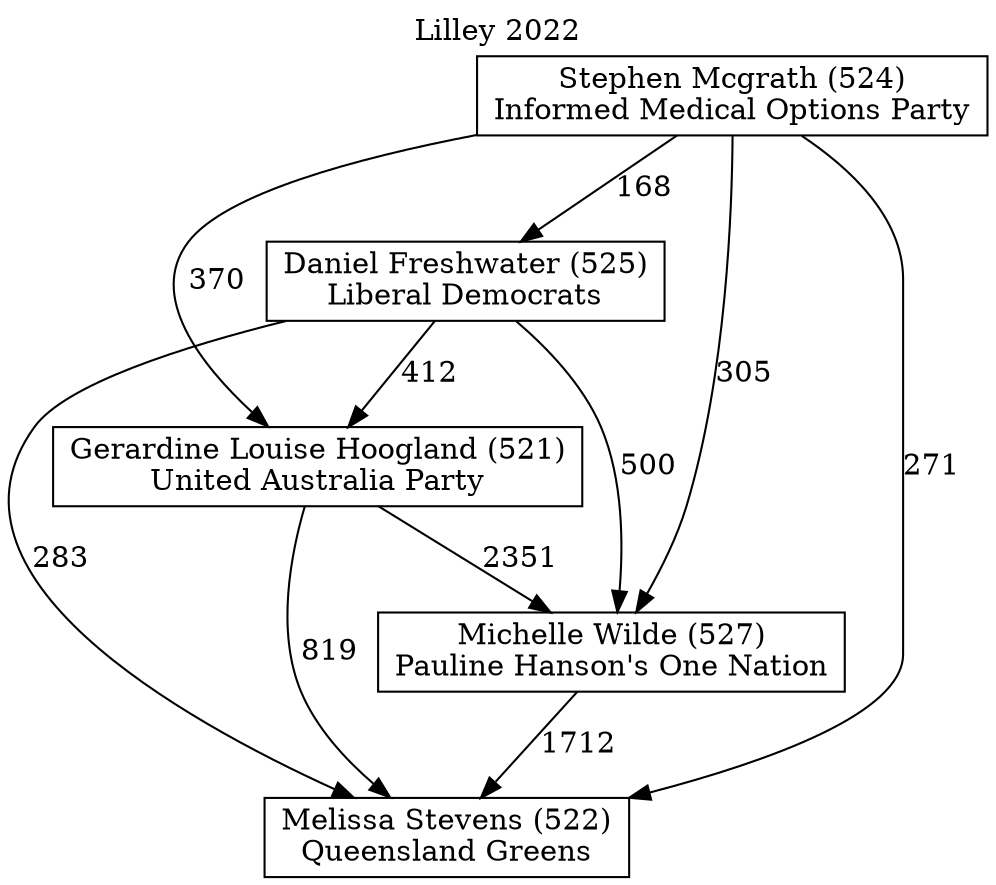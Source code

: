 // House preference flow
digraph "Melissa Stevens (522)_Lilley_2022" {
	graph [label="Lilley 2022" labelloc=t mclimit=10]
	node [shape=box]
	"Daniel Freshwater (525)" [label="Daniel Freshwater (525)
Liberal Democrats"]
	"Gerardine Louise Hoogland (521)" [label="Gerardine Louise Hoogland (521)
United Australia Party"]
	"Melissa Stevens (522)" [label="Melissa Stevens (522)
Queensland Greens"]
	"Michelle Wilde (527)" [label="Michelle Wilde (527)
Pauline Hanson's One Nation"]
	"Stephen Mcgrath (524)" [label="Stephen Mcgrath (524)
Informed Medical Options Party"]
	"Daniel Freshwater (525)" -> "Gerardine Louise Hoogland (521)" [label=412]
	"Daniel Freshwater (525)" -> "Melissa Stevens (522)" [label=283]
	"Daniel Freshwater (525)" -> "Michelle Wilde (527)" [label=500]
	"Gerardine Louise Hoogland (521)" -> "Melissa Stevens (522)" [label=819]
	"Gerardine Louise Hoogland (521)" -> "Michelle Wilde (527)" [label=2351]
	"Michelle Wilde (527)" -> "Melissa Stevens (522)" [label=1712]
	"Stephen Mcgrath (524)" -> "Daniel Freshwater (525)" [label=168]
	"Stephen Mcgrath (524)" -> "Gerardine Louise Hoogland (521)" [label=370]
	"Stephen Mcgrath (524)" -> "Melissa Stevens (522)" [label=271]
	"Stephen Mcgrath (524)" -> "Michelle Wilde (527)" [label=305]
}
